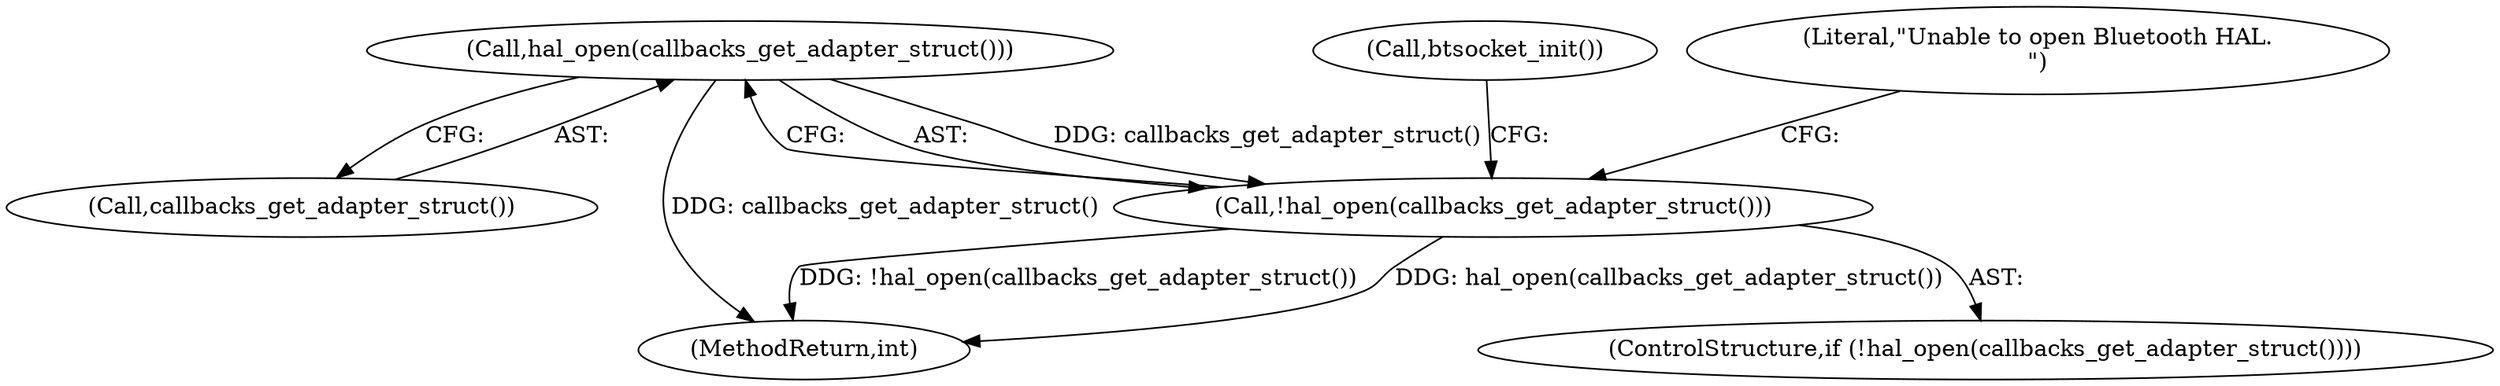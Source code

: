 digraph "0_Android_37c88107679d36c419572732b4af6e18bb2f7dce_5@API" {
"1000263" [label="(Call,hal_open(callbacks_get_adapter_struct()))"];
"1000262" [label="(Call,!hal_open(callbacks_get_adapter_struct()))"];
"1000264" [label="(Call,callbacks_get_adapter_struct())"];
"1000272" [label="(Call,btsocket_init())"];
"1000263" [label="(Call,hal_open(callbacks_get_adapter_struct()))"];
"1000504" [label="(MethodReturn,int)"];
"1000262" [label="(Call,!hal_open(callbacks_get_adapter_struct()))"];
"1000261" [label="(ControlStructure,if (!hal_open(callbacks_get_adapter_struct())))"];
"1000267" [label="(Literal,\"Unable to open Bluetooth HAL.\n\")"];
"1000263" -> "1000262"  [label="AST: "];
"1000263" -> "1000264"  [label="CFG: "];
"1000264" -> "1000263"  [label="AST: "];
"1000262" -> "1000263"  [label="CFG: "];
"1000263" -> "1000504"  [label="DDG: callbacks_get_adapter_struct()"];
"1000263" -> "1000262"  [label="DDG: callbacks_get_adapter_struct()"];
"1000262" -> "1000261"  [label="AST: "];
"1000267" -> "1000262"  [label="CFG: "];
"1000272" -> "1000262"  [label="CFG: "];
"1000262" -> "1000504"  [label="DDG: hal_open(callbacks_get_adapter_struct())"];
"1000262" -> "1000504"  [label="DDG: !hal_open(callbacks_get_adapter_struct())"];
}
